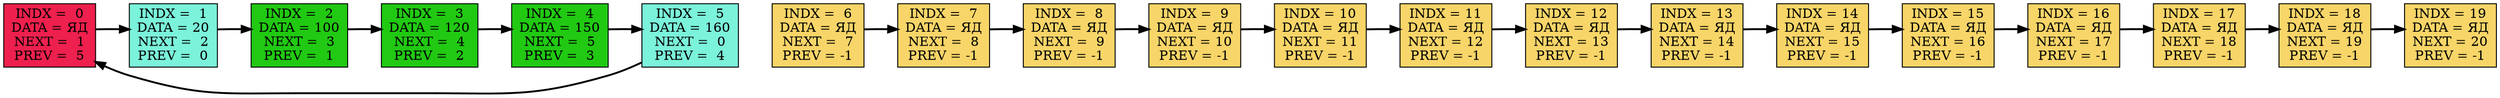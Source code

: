 digraph DotGraph
{
rankdir=LR;
    Node0 [shape="box", color="black", fontcolor="black", fillcolor="#EE204D", style="filled", weight="1", label="INDX =  0\nDATA = ЯД\nNEXT =  1\nPREV =  5"];
    Node1 [shape="box", color="black", fontcolor="black", fillcolor="#7BF2DA", style="filled", weight="1", label="INDX =  1\nDATA = 20\nNEXT =  2\nPREV =  0"];
    Node2 [shape="box", color="black", fontcolor="black", fillcolor="#21C912", style="filled", weight="1", label="INDX =  2\nDATA = 100\nNEXT =  3\nPREV =  1"];
    Node3 [shape="box", color="black", fontcolor="black", fillcolor="#21C912", style="filled", weight="1", label="INDX =  3\nDATA = 120\nNEXT =  4\nPREV =  2"];
    Node4 [shape="box", color="black", fontcolor="black", fillcolor="#21C912", style="filled", weight="1", label="INDX =  4\nDATA = 150\nNEXT =  5\nPREV =  3"];
    Node5 [shape="box", color="black", fontcolor="black", fillcolor="#7BF2DA", style="filled", weight="1", label="INDX =  5\nDATA = 160\nNEXT =  0\nPREV =  4"];
    Node6 [shape="box", color="black", fontcolor="black", fillcolor="#F8D568", style="filled", weight="1", label="INDX =  6\nDATA = ЯД\nNEXT =  7\nPREV = -1"];
    Node7 [shape="box", color="black", fontcolor="black", fillcolor="#F8D568", style="filled", weight="1", label="INDX =  7\nDATA = ЯД\nNEXT =  8\nPREV = -1"];
    Node8 [shape="box", color="black", fontcolor="black", fillcolor="#F8D568", style="filled", weight="1", label="INDX =  8\nDATA = ЯД\nNEXT =  9\nPREV = -1"];
    Node9 [shape="box", color="black", fontcolor="black", fillcolor="#F8D568", style="filled", weight="1", label="INDX =  9\nDATA = ЯД\nNEXT = 10\nPREV = -1"];
    Node10 [shape="box", color="black", fontcolor="black", fillcolor="#F8D568", style="filled", weight="1", label="INDX = 10\nDATA = ЯД\nNEXT = 11\nPREV = -1"];
    Node11 [shape="box", color="black", fontcolor="black", fillcolor="#F8D568", style="filled", weight="1", label="INDX = 11\nDATA = ЯД\nNEXT = 12\nPREV = -1"];
    Node12 [shape="box", color="black", fontcolor="black", fillcolor="#F8D568", style="filled", weight="1", label="INDX = 12\nDATA = ЯД\nNEXT = 13\nPREV = -1"];
    Node13 [shape="box", color="black", fontcolor="black", fillcolor="#F8D568", style="filled", weight="1", label="INDX = 13\nDATA = ЯД\nNEXT = 14\nPREV = -1"];
    Node14 [shape="box", color="black", fontcolor="black", fillcolor="#F8D568", style="filled", weight="1", label="INDX = 14\nDATA = ЯД\nNEXT = 15\nPREV = -1"];
    Node15 [shape="box", color="black", fontcolor="black", fillcolor="#F8D568", style="filled", weight="1", label="INDX = 15\nDATA = ЯД\nNEXT = 16\nPREV = -1"];
    Node16 [shape="box", color="black", fontcolor="black", fillcolor="#F8D568", style="filled", weight="1", label="INDX = 16\nDATA = ЯД\nNEXT = 17\nPREV = -1"];
    Node17 [shape="box", color="black", fontcolor="black", fillcolor="#F8D568", style="filled", weight="1", label="INDX = 17\nDATA = ЯД\nNEXT = 18\nPREV = -1"];
    Node18 [shape="box", color="black", fontcolor="black", fillcolor="#F8D568", style="filled", weight="1", label="INDX = 18\nDATA = ЯД\nNEXT = 19\nPREV = -1"];
    Node19 [shape="box", color="black", fontcolor="black", fillcolor="#F8D568", style="filled", weight="1", label="INDX = 19\nDATA = ЯД\nNEXT = 20\nPREV = -1"];
    Node0 -> Node1 [color="#FFFFFF", style="invis", weight="1", label=""];
    Node1 -> Node2 [color="#FFFFFF", style="invis", weight="1", label=""];
    Node2 -> Node3 [color="#FFFFFF", style="invis", weight="1", label=""];
    Node3 -> Node4 [color="#FFFFFF", style="invis", weight="1", label=""];
    Node4 -> Node5 [color="#FFFFFF", style="invis", weight="1", label=""];
    Node5 -> Node6 [color="#FFFFFF", style="invis", weight="1", label=""];
    Node6 -> Node7 [color="#FFFFFF", style="invis", weight="1", label=""];
    Node7 -> Node8 [color="#FFFFFF", style="invis", weight="1", label=""];
    Node8 -> Node9 [color="#FFFFFF", style="invis", weight="1", label=""];
    Node9 -> Node10 [color="#FFFFFF", style="invis", weight="1", label=""];
    Node10 -> Node11 [color="#FFFFFF", style="invis", weight="1", label=""];
    Node11 -> Node12 [color="#FFFFFF", style="invis", weight="1", label=""];
    Node12 -> Node13 [color="#FFFFFF", style="invis", weight="1", label=""];
    Node13 -> Node14 [color="#FFFFFF", style="invis", weight="1", label=""];
    Node14 -> Node15 [color="#FFFFFF", style="invis", weight="1", label=""];
    Node15 -> Node16 [color="#FFFFFF", style="invis", weight="1", label=""];
    Node16 -> Node17 [color="#FFFFFF", style="invis", weight="1", label=""];
    Node17 -> Node18 [color="#FFFFFF", style="invis", weight="1", label=""];
    Node18 -> Node19 [color="#FFFFFF", style="invis", weight="1", label=""];
    Node0 -> Node1 [color="#000000", style="bold", weight="1", label=""];
    Node1 -> Node2 [color="#000000", style="bold", weight="1", label=""];
    Node2 -> Node3 [color="#000000", style="bold", weight="1", label=""];
    Node3 -> Node4 [color="#000000", style="bold", weight="1", label=""];
    Node4 -> Node5 [color="#000000", style="bold", weight="1", label=""];
    Node5 -> Node0 [color="#000000", style="bold", weight="1", label=""];
    Node6 -> Node7 [color="#000000", style="bold", weight="1", label=""];
    Node7 -> Node8 [color="#000000", style="bold", weight="1", label=""];
    Node8 -> Node9 [color="#000000", style="bold", weight="1", label=""];
    Node9 -> Node10 [color="#000000", style="bold", weight="1", label=""];
    Node10 -> Node11 [color="#000000", style="bold", weight="1", label=""];
    Node11 -> Node12 [color="#000000", style="bold", weight="1", label=""];
    Node12 -> Node13 [color="#000000", style="bold", weight="1", label=""];
    Node13 -> Node14 [color="#000000", style="bold", weight="1", label=""];
    Node14 -> Node15 [color="#000000", style="bold", weight="1", label=""];
    Node15 -> Node16 [color="#000000", style="bold", weight="1", label=""];
    Node16 -> Node17 [color="#000000", style="bold", weight="1", label=""];
    Node17 -> Node18 [color="#000000", style="bold", weight="1", label=""];
    Node18 -> Node19 [color="#000000", style="bold", weight="1", label=""];
}
